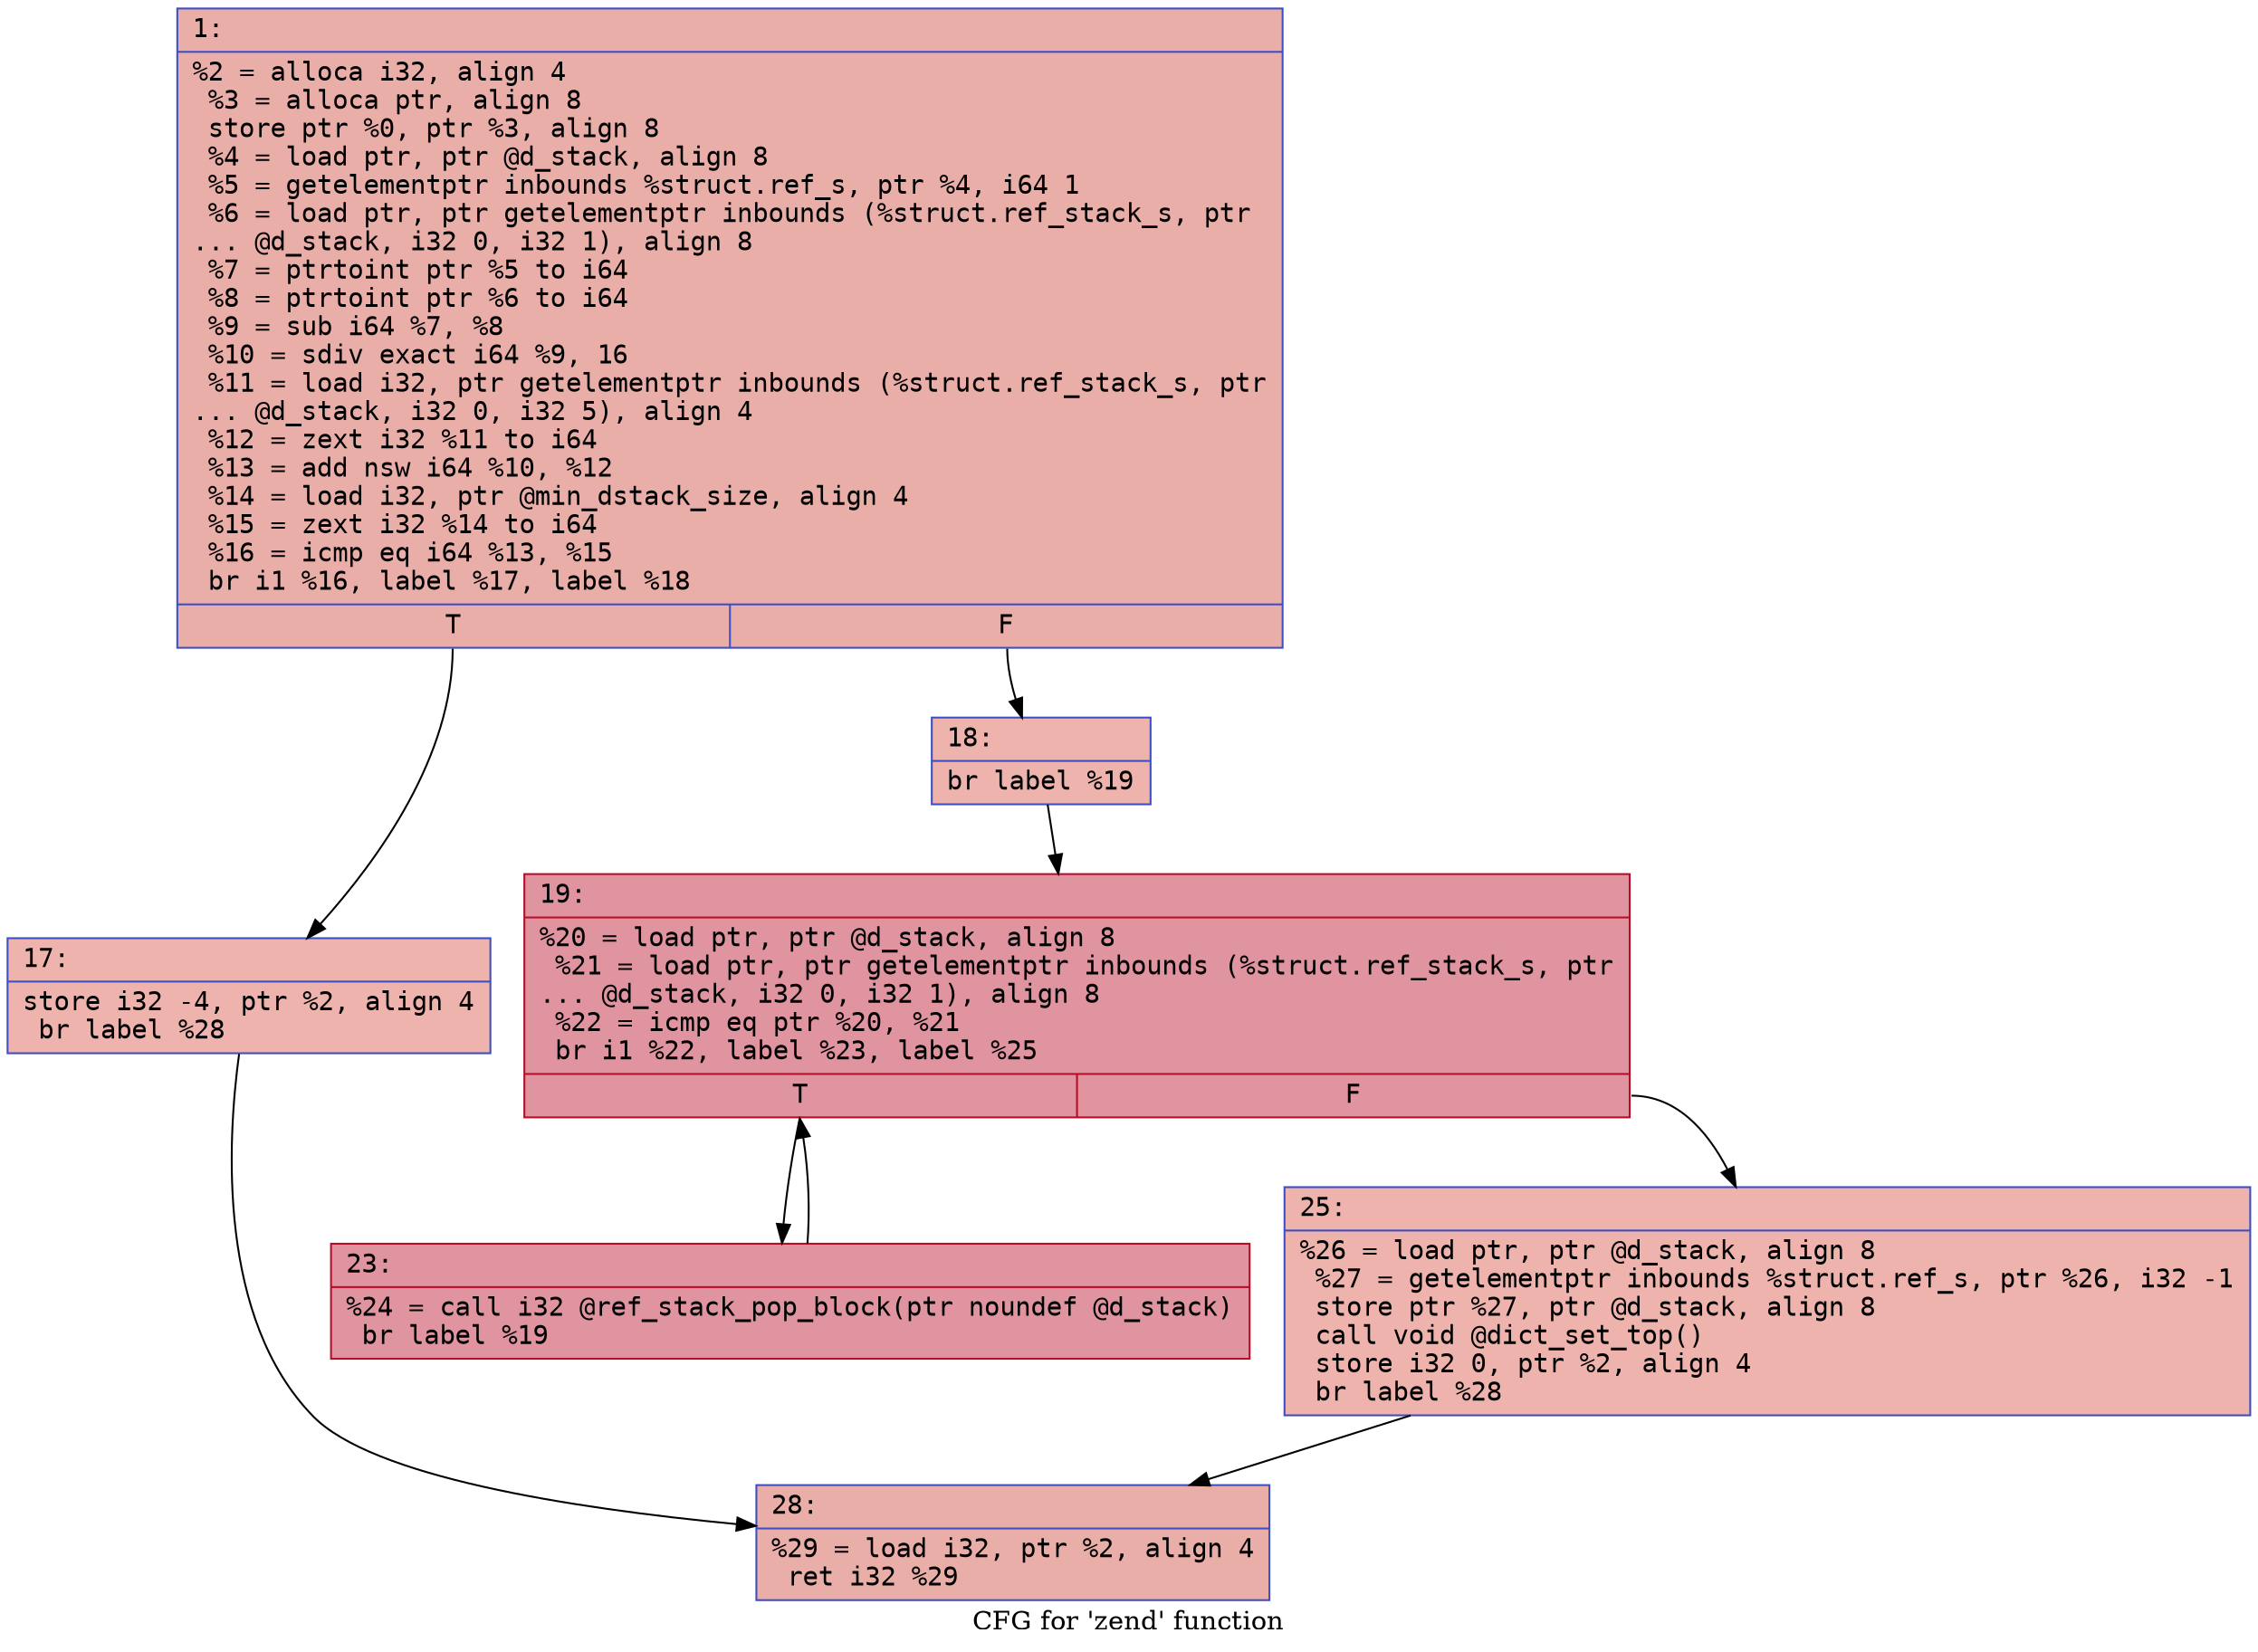 digraph "CFG for 'zend' function" {
	label="CFG for 'zend' function";

	Node0x600003c06530 [shape=record,color="#3d50c3ff", style=filled, fillcolor="#d0473d70" fontname="Courier",label="{1:\l|  %2 = alloca i32, align 4\l  %3 = alloca ptr, align 8\l  store ptr %0, ptr %3, align 8\l  %4 = load ptr, ptr @d_stack, align 8\l  %5 = getelementptr inbounds %struct.ref_s, ptr %4, i64 1\l  %6 = load ptr, ptr getelementptr inbounds (%struct.ref_stack_s, ptr\l... @d_stack, i32 0, i32 1), align 8\l  %7 = ptrtoint ptr %5 to i64\l  %8 = ptrtoint ptr %6 to i64\l  %9 = sub i64 %7, %8\l  %10 = sdiv exact i64 %9, 16\l  %11 = load i32, ptr getelementptr inbounds (%struct.ref_stack_s, ptr\l... @d_stack, i32 0, i32 5), align 4\l  %12 = zext i32 %11 to i64\l  %13 = add nsw i64 %10, %12\l  %14 = load i32, ptr @min_dstack_size, align 4\l  %15 = zext i32 %14 to i64\l  %16 = icmp eq i64 %13, %15\l  br i1 %16, label %17, label %18\l|{<s0>T|<s1>F}}"];
	Node0x600003c06530:s0 -> Node0x600003c06580[tooltip="1 -> 17\nProbability 50.00%" ];
	Node0x600003c06530:s1 -> Node0x600003c065d0[tooltip="1 -> 18\nProbability 50.00%" ];
	Node0x600003c06580 [shape=record,color="#3d50c3ff", style=filled, fillcolor="#d6524470" fontname="Courier",label="{17:\l|  store i32 -4, ptr %2, align 4\l  br label %28\l}"];
	Node0x600003c06580 -> Node0x600003c06710[tooltip="17 -> 28\nProbability 100.00%" ];
	Node0x600003c065d0 [shape=record,color="#3d50c3ff", style=filled, fillcolor="#d6524470" fontname="Courier",label="{18:\l|  br label %19\l}"];
	Node0x600003c065d0 -> Node0x600003c06620[tooltip="18 -> 19\nProbability 100.00%" ];
	Node0x600003c06620 [shape=record,color="#b70d28ff", style=filled, fillcolor="#b70d2870" fontname="Courier",label="{19:\l|  %20 = load ptr, ptr @d_stack, align 8\l  %21 = load ptr, ptr getelementptr inbounds (%struct.ref_stack_s, ptr\l... @d_stack, i32 0, i32 1), align 8\l  %22 = icmp eq ptr %20, %21\l  br i1 %22, label %23, label %25\l|{<s0>T|<s1>F}}"];
	Node0x600003c06620:s0 -> Node0x600003c06670[tooltip="19 -> 23\nProbability 96.88%" ];
	Node0x600003c06620:s1 -> Node0x600003c066c0[tooltip="19 -> 25\nProbability 3.12%" ];
	Node0x600003c06670 [shape=record,color="#b70d28ff", style=filled, fillcolor="#b70d2870" fontname="Courier",label="{23:\l|  %24 = call i32 @ref_stack_pop_block(ptr noundef @d_stack)\l  br label %19\l}"];
	Node0x600003c06670 -> Node0x600003c06620[tooltip="23 -> 19\nProbability 100.00%" ];
	Node0x600003c066c0 [shape=record,color="#3d50c3ff", style=filled, fillcolor="#d6524470" fontname="Courier",label="{25:\l|  %26 = load ptr, ptr @d_stack, align 8\l  %27 = getelementptr inbounds %struct.ref_s, ptr %26, i32 -1\l  store ptr %27, ptr @d_stack, align 8\l  call void @dict_set_top()\l  store i32 0, ptr %2, align 4\l  br label %28\l}"];
	Node0x600003c066c0 -> Node0x600003c06710[tooltip="25 -> 28\nProbability 100.00%" ];
	Node0x600003c06710 [shape=record,color="#3d50c3ff", style=filled, fillcolor="#d0473d70" fontname="Courier",label="{28:\l|  %29 = load i32, ptr %2, align 4\l  ret i32 %29\l}"];
}
